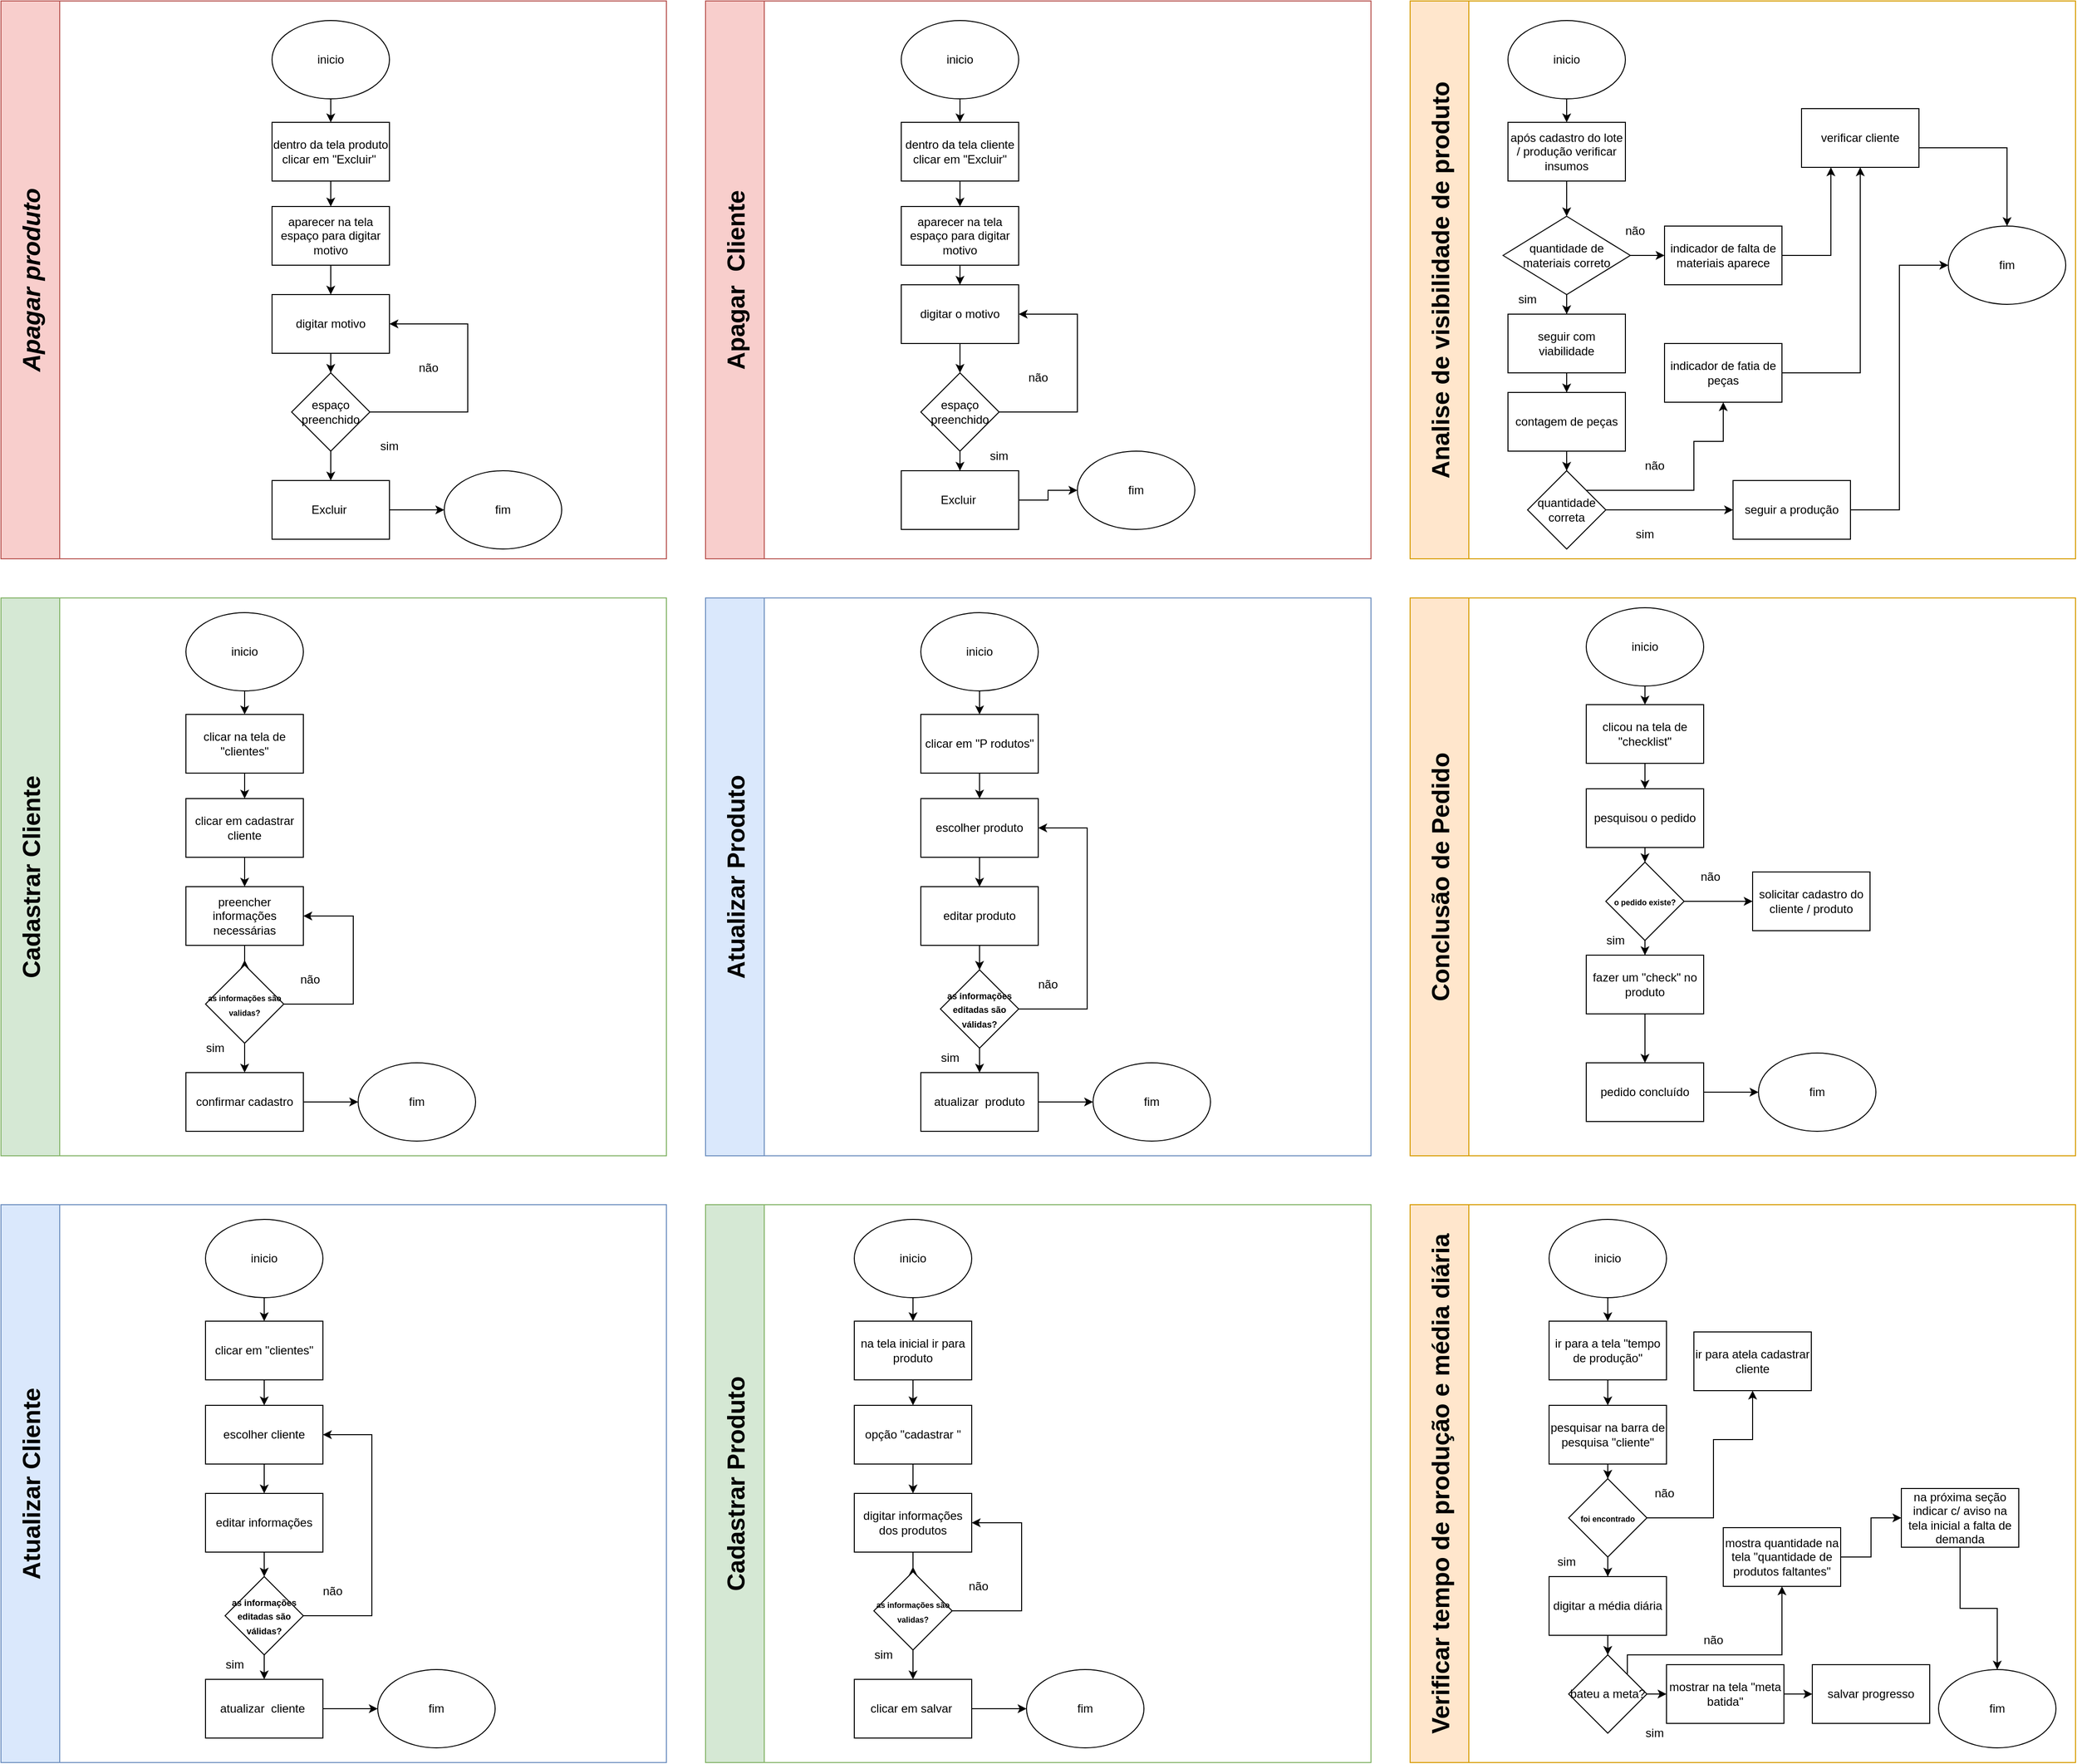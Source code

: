 <mxfile version="24.4.9" type="device">
  <diagram name="Página-1" id="AKXChQljFlu2qR3KcP9l">
    <mxGraphModel dx="1889" dy="579" grid="1" gridSize="10" guides="1" tooltips="1" connect="1" arrows="1" fold="1" page="1" pageScale="1" pageWidth="827" pageHeight="1169" math="0" shadow="0">
      <root>
        <mxCell id="0" />
        <mxCell id="1" parent="0" />
        <mxCell id="d4iBQFHmA6hFhwpncuJ7-1" value="&lt;font style=&quot;font-size: 25px;&quot;&gt;Apagar&amp;nbsp; Cliente&lt;/font&gt;" style="swimlane;horizontal=0;whiteSpace=wrap;html=1;startSize=60;fillColor=#f8cecc;strokeColor=#b85450;" parent="1" vertex="1">
          <mxGeometry x="-10" y="430" width="680" height="570" as="geometry" />
        </mxCell>
        <mxCell id="d4iBQFHmA6hFhwpncuJ7-34" value="" style="edgeStyle=orthogonalEdgeStyle;rounded=0;orthogonalLoop=1;jettySize=auto;html=1;" parent="d4iBQFHmA6hFhwpncuJ7-1" source="d4iBQFHmA6hFhwpncuJ7-32" target="d4iBQFHmA6hFhwpncuJ7-33" edge="1">
          <mxGeometry relative="1" as="geometry" />
        </mxCell>
        <mxCell id="d4iBQFHmA6hFhwpncuJ7-32" value="inicio" style="ellipse;whiteSpace=wrap;html=1;" parent="d4iBQFHmA6hFhwpncuJ7-1" vertex="1">
          <mxGeometry x="200" y="20" width="120" height="80" as="geometry" />
        </mxCell>
        <mxCell id="d4iBQFHmA6hFhwpncuJ7-36" value="" style="edgeStyle=orthogonalEdgeStyle;rounded=0;orthogonalLoop=1;jettySize=auto;html=1;" parent="d4iBQFHmA6hFhwpncuJ7-1" source="d4iBQFHmA6hFhwpncuJ7-33" target="d4iBQFHmA6hFhwpncuJ7-35" edge="1">
          <mxGeometry relative="1" as="geometry" />
        </mxCell>
        <mxCell id="d4iBQFHmA6hFhwpncuJ7-33" value="dentro da tela cliente clicar em &quot;Excluir&quot;" style="whiteSpace=wrap;html=1;" parent="d4iBQFHmA6hFhwpncuJ7-1" vertex="1">
          <mxGeometry x="200" y="124" width="120" height="60" as="geometry" />
        </mxCell>
        <mxCell id="d4iBQFHmA6hFhwpncuJ7-38" value="" style="edgeStyle=orthogonalEdgeStyle;rounded=0;orthogonalLoop=1;jettySize=auto;html=1;" parent="d4iBQFHmA6hFhwpncuJ7-1" source="d4iBQFHmA6hFhwpncuJ7-35" target="d4iBQFHmA6hFhwpncuJ7-37" edge="1">
          <mxGeometry relative="1" as="geometry" />
        </mxCell>
        <mxCell id="d4iBQFHmA6hFhwpncuJ7-35" value="aparecer na tela espaço para digitar motivo" style="whiteSpace=wrap;html=1;" parent="d4iBQFHmA6hFhwpncuJ7-1" vertex="1">
          <mxGeometry x="200" y="210" width="120" height="60" as="geometry" />
        </mxCell>
        <mxCell id="d4iBQFHmA6hFhwpncuJ7-40" value="" style="edgeStyle=orthogonalEdgeStyle;rounded=0;orthogonalLoop=1;jettySize=auto;html=1;" parent="d4iBQFHmA6hFhwpncuJ7-1" source="d4iBQFHmA6hFhwpncuJ7-37" target="d4iBQFHmA6hFhwpncuJ7-39" edge="1">
          <mxGeometry relative="1" as="geometry" />
        </mxCell>
        <mxCell id="d4iBQFHmA6hFhwpncuJ7-37" value="digitar o motivo" style="whiteSpace=wrap;html=1;" parent="d4iBQFHmA6hFhwpncuJ7-1" vertex="1">
          <mxGeometry x="200" y="290" width="120" height="60" as="geometry" />
        </mxCell>
        <mxCell id="d4iBQFHmA6hFhwpncuJ7-41" style="edgeStyle=orthogonalEdgeStyle;rounded=0;orthogonalLoop=1;jettySize=auto;html=1;entryX=1;entryY=0.5;entryDx=0;entryDy=0;exitX=1;exitY=0.5;exitDx=0;exitDy=0;" parent="d4iBQFHmA6hFhwpncuJ7-1" source="d4iBQFHmA6hFhwpncuJ7-39" target="d4iBQFHmA6hFhwpncuJ7-37" edge="1">
          <mxGeometry relative="1" as="geometry">
            <mxPoint x="310" y="410" as="sourcePoint" />
            <Array as="points">
              <mxPoint x="380" y="420" />
              <mxPoint x="380" y="320" />
            </Array>
          </mxGeometry>
        </mxCell>
        <mxCell id="d4iBQFHmA6hFhwpncuJ7-45" value="" style="edgeStyle=orthogonalEdgeStyle;rounded=0;orthogonalLoop=1;jettySize=auto;html=1;" parent="d4iBQFHmA6hFhwpncuJ7-1" source="d4iBQFHmA6hFhwpncuJ7-39" target="d4iBQFHmA6hFhwpncuJ7-44" edge="1">
          <mxGeometry relative="1" as="geometry" />
        </mxCell>
        <mxCell id="d4iBQFHmA6hFhwpncuJ7-39" value="espaço preenchido" style="rhombus;whiteSpace=wrap;html=1;" parent="d4iBQFHmA6hFhwpncuJ7-1" vertex="1">
          <mxGeometry x="220" y="380" width="80" height="80" as="geometry" />
        </mxCell>
        <mxCell id="d4iBQFHmA6hFhwpncuJ7-42" value="não" style="text;html=1;align=center;verticalAlign=middle;whiteSpace=wrap;rounded=0;" parent="d4iBQFHmA6hFhwpncuJ7-1" vertex="1">
          <mxGeometry x="310" y="370" width="60" height="30" as="geometry" />
        </mxCell>
        <mxCell id="d4iBQFHmA6hFhwpncuJ7-43" value="sim" style="text;html=1;align=center;verticalAlign=middle;whiteSpace=wrap;rounded=0;" parent="d4iBQFHmA6hFhwpncuJ7-1" vertex="1">
          <mxGeometry x="270" y="450" width="60" height="30" as="geometry" />
        </mxCell>
        <mxCell id="d4iBQFHmA6hFhwpncuJ7-47" style="edgeStyle=orthogonalEdgeStyle;rounded=0;orthogonalLoop=1;jettySize=auto;html=1;entryX=0;entryY=0.5;entryDx=0;entryDy=0;" parent="d4iBQFHmA6hFhwpncuJ7-1" source="d4iBQFHmA6hFhwpncuJ7-44" target="d4iBQFHmA6hFhwpncuJ7-46" edge="1">
          <mxGeometry relative="1" as="geometry" />
        </mxCell>
        <mxCell id="d4iBQFHmA6hFhwpncuJ7-44" value="Excluir&amp;nbsp;" style="whiteSpace=wrap;html=1;" parent="d4iBQFHmA6hFhwpncuJ7-1" vertex="1">
          <mxGeometry x="200" y="480" width="120" height="60" as="geometry" />
        </mxCell>
        <mxCell id="d4iBQFHmA6hFhwpncuJ7-46" value="fim" style="ellipse;whiteSpace=wrap;html=1;" parent="d4iBQFHmA6hFhwpncuJ7-1" vertex="1">
          <mxGeometry x="380" y="460" width="120" height="80" as="geometry" />
        </mxCell>
        <mxCell id="d4iBQFHmA6hFhwpncuJ7-2" value="&lt;font style=&quot;font-size: 25px;&quot;&gt;Atualizar Produto&lt;/font&gt;" style="swimlane;horizontal=0;whiteSpace=wrap;html=1;startSize=60;fillColor=#dae8fc;strokeColor=#6c8ebf;" parent="1" vertex="1">
          <mxGeometry x="-10" y="1040" width="680" height="570" as="geometry" />
        </mxCell>
        <mxCell id="d4iBQFHmA6hFhwpncuJ7-97" style="edgeStyle=orthogonalEdgeStyle;rounded=0;orthogonalLoop=1;jettySize=auto;html=1;entryX=0.5;entryY=0;entryDx=0;entryDy=0;" parent="d4iBQFHmA6hFhwpncuJ7-2" source="d4iBQFHmA6hFhwpncuJ7-98" target="d4iBQFHmA6hFhwpncuJ7-100" edge="1">
          <mxGeometry relative="1" as="geometry" />
        </mxCell>
        <mxCell id="d4iBQFHmA6hFhwpncuJ7-98" value="inicio" style="ellipse;whiteSpace=wrap;html=1;" parent="d4iBQFHmA6hFhwpncuJ7-2" vertex="1">
          <mxGeometry x="220" y="15" width="120" height="80" as="geometry" />
        </mxCell>
        <mxCell id="d4iBQFHmA6hFhwpncuJ7-99" style="edgeStyle=orthogonalEdgeStyle;rounded=0;orthogonalLoop=1;jettySize=auto;html=1;entryX=0.5;entryY=0;entryDx=0;entryDy=0;" parent="d4iBQFHmA6hFhwpncuJ7-2" source="d4iBQFHmA6hFhwpncuJ7-100" target="d4iBQFHmA6hFhwpncuJ7-102" edge="1">
          <mxGeometry relative="1" as="geometry" />
        </mxCell>
        <mxCell id="d4iBQFHmA6hFhwpncuJ7-100" value="clicar em &quot;P rodutos&quot;" style="whiteSpace=wrap;html=1;" parent="d4iBQFHmA6hFhwpncuJ7-2" vertex="1">
          <mxGeometry x="220" y="119" width="120" height="60" as="geometry" />
        </mxCell>
        <mxCell id="d4iBQFHmA6hFhwpncuJ7-101" style="edgeStyle=orthogonalEdgeStyle;rounded=0;orthogonalLoop=1;jettySize=auto;html=1;entryX=0.5;entryY=0;entryDx=0;entryDy=0;" parent="d4iBQFHmA6hFhwpncuJ7-2" source="d4iBQFHmA6hFhwpncuJ7-102" target="d4iBQFHmA6hFhwpncuJ7-104" edge="1">
          <mxGeometry relative="1" as="geometry" />
        </mxCell>
        <mxCell id="d4iBQFHmA6hFhwpncuJ7-102" value="escolher produto" style="whiteSpace=wrap;html=1;" parent="d4iBQFHmA6hFhwpncuJ7-2" vertex="1">
          <mxGeometry x="220" y="205" width="120" height="60" as="geometry" />
        </mxCell>
        <mxCell id="d4iBQFHmA6hFhwpncuJ7-117" value="" style="edgeStyle=orthogonalEdgeStyle;rounded=0;orthogonalLoop=1;jettySize=auto;html=1;" parent="d4iBQFHmA6hFhwpncuJ7-2" source="d4iBQFHmA6hFhwpncuJ7-104" target="d4iBQFHmA6hFhwpncuJ7-116" edge="1">
          <mxGeometry relative="1" as="geometry" />
        </mxCell>
        <mxCell id="d4iBQFHmA6hFhwpncuJ7-104" value="editar produto" style="whiteSpace=wrap;html=1;" parent="d4iBQFHmA6hFhwpncuJ7-2" vertex="1">
          <mxGeometry x="220" y="295" width="120" height="60" as="geometry" />
        </mxCell>
        <mxCell id="d4iBQFHmA6hFhwpncuJ7-108" value="sim" style="text;html=1;align=center;verticalAlign=middle;whiteSpace=wrap;rounded=0;" parent="d4iBQFHmA6hFhwpncuJ7-2" vertex="1">
          <mxGeometry x="220" y="455" width="60" height="30" as="geometry" />
        </mxCell>
        <mxCell id="d4iBQFHmA6hFhwpncuJ7-109" style="edgeStyle=orthogonalEdgeStyle;rounded=0;orthogonalLoop=1;jettySize=auto;html=1;entryX=0;entryY=0.5;entryDx=0;entryDy=0;" parent="d4iBQFHmA6hFhwpncuJ7-2" source="d4iBQFHmA6hFhwpncuJ7-110" target="d4iBQFHmA6hFhwpncuJ7-111" edge="1">
          <mxGeometry relative="1" as="geometry" />
        </mxCell>
        <mxCell id="d4iBQFHmA6hFhwpncuJ7-110" value="atualizar&amp;nbsp; produto" style="whiteSpace=wrap;html=1;" parent="d4iBQFHmA6hFhwpncuJ7-2" vertex="1">
          <mxGeometry x="220" y="485" width="120" height="60" as="geometry" />
        </mxCell>
        <mxCell id="d4iBQFHmA6hFhwpncuJ7-111" value="fim" style="ellipse;whiteSpace=wrap;html=1;" parent="d4iBQFHmA6hFhwpncuJ7-2" vertex="1">
          <mxGeometry x="396" y="475" width="120" height="80" as="geometry" />
        </mxCell>
        <mxCell id="d4iBQFHmA6hFhwpncuJ7-112" value="não" style="text;html=1;align=center;verticalAlign=middle;whiteSpace=wrap;rounded=0;" parent="d4iBQFHmA6hFhwpncuJ7-2" vertex="1">
          <mxGeometry x="320" y="380" width="60" height="30" as="geometry" />
        </mxCell>
        <mxCell id="d4iBQFHmA6hFhwpncuJ7-119" style="edgeStyle=orthogonalEdgeStyle;rounded=0;orthogonalLoop=1;jettySize=auto;html=1;entryX=0.5;entryY=0;entryDx=0;entryDy=0;" parent="d4iBQFHmA6hFhwpncuJ7-2" source="d4iBQFHmA6hFhwpncuJ7-116" target="d4iBQFHmA6hFhwpncuJ7-110" edge="1">
          <mxGeometry relative="1" as="geometry" />
        </mxCell>
        <mxCell id="d4iBQFHmA6hFhwpncuJ7-120" style="edgeStyle=orthogonalEdgeStyle;rounded=0;orthogonalLoop=1;jettySize=auto;html=1;entryX=1;entryY=0.5;entryDx=0;entryDy=0;exitX=1;exitY=0.5;exitDx=0;exitDy=0;" parent="d4iBQFHmA6hFhwpncuJ7-2" source="d4iBQFHmA6hFhwpncuJ7-116" target="d4iBQFHmA6hFhwpncuJ7-102" edge="1">
          <mxGeometry relative="1" as="geometry">
            <mxPoint x="370" y="414.95" as="sourcePoint" />
            <mxPoint x="390" y="229.95" as="targetPoint" />
            <Array as="points">
              <mxPoint x="390" y="420" />
              <mxPoint x="390" y="235" />
            </Array>
          </mxGeometry>
        </mxCell>
        <mxCell id="d4iBQFHmA6hFhwpncuJ7-116" value="&lt;font style=&quot;font-size: 9px;&quot;&gt;&lt;b&gt;as informações editadas são válidas?&lt;/b&gt;&lt;/font&gt;" style="rhombus;whiteSpace=wrap;html=1;" parent="d4iBQFHmA6hFhwpncuJ7-2" vertex="1">
          <mxGeometry x="240" y="380" width="80" height="80" as="geometry" />
        </mxCell>
        <mxCell id="d4iBQFHmA6hFhwpncuJ7-3" value="&lt;font style=&quot;font-size: 25px;&quot;&gt;Conclusão de Pedido&lt;/font&gt;" style="swimlane;horizontal=0;whiteSpace=wrap;html=1;startSize=60;fillColor=#ffe6cc;strokeColor=#d79b00;" parent="1" vertex="1">
          <mxGeometry x="710" y="1040" width="680" height="570" as="geometry" />
        </mxCell>
        <mxCell id="d4iBQFHmA6hFhwpncuJ7-175" style="edgeStyle=orthogonalEdgeStyle;rounded=0;orthogonalLoop=1;jettySize=auto;html=1;entryX=0.5;entryY=0;entryDx=0;entryDy=0;" parent="d4iBQFHmA6hFhwpncuJ7-3" target="d4iBQFHmA6hFhwpncuJ7-177" edge="1">
          <mxGeometry relative="1" as="geometry">
            <mxPoint x="240" y="85" as="sourcePoint" />
          </mxGeometry>
        </mxCell>
        <mxCell id="d4iBQFHmA6hFhwpncuJ7-176" style="edgeStyle=orthogonalEdgeStyle;rounded=0;orthogonalLoop=1;jettySize=auto;html=1;entryX=0.5;entryY=0;entryDx=0;entryDy=0;" parent="d4iBQFHmA6hFhwpncuJ7-3" source="d4iBQFHmA6hFhwpncuJ7-177" target="d4iBQFHmA6hFhwpncuJ7-179" edge="1">
          <mxGeometry relative="1" as="geometry" />
        </mxCell>
        <mxCell id="d4iBQFHmA6hFhwpncuJ7-177" value="clicou na tela de &quot;checklist&quot;" style="whiteSpace=wrap;html=1;" parent="d4iBQFHmA6hFhwpncuJ7-3" vertex="1">
          <mxGeometry x="180" y="109" width="120" height="60" as="geometry" />
        </mxCell>
        <mxCell id="d4iBQFHmA6hFhwpncuJ7-194" style="edgeStyle=orthogonalEdgeStyle;rounded=0;orthogonalLoop=1;jettySize=auto;html=1;entryX=0.5;entryY=0;entryDx=0;entryDy=0;" parent="d4iBQFHmA6hFhwpncuJ7-3" source="d4iBQFHmA6hFhwpncuJ7-179" target="d4iBQFHmA6hFhwpncuJ7-184" edge="1">
          <mxGeometry relative="1" as="geometry" />
        </mxCell>
        <mxCell id="d4iBQFHmA6hFhwpncuJ7-179" value="pesquisou o pedido" style="whiteSpace=wrap;html=1;" parent="d4iBQFHmA6hFhwpncuJ7-3" vertex="1">
          <mxGeometry x="180" y="195" width="120" height="60" as="geometry" />
        </mxCell>
        <mxCell id="d4iBQFHmA6hFhwpncuJ7-182" style="edgeStyle=orthogonalEdgeStyle;rounded=0;orthogonalLoop=1;jettySize=auto;html=1;entryX=0.5;entryY=0;entryDx=0;entryDy=0;" parent="d4iBQFHmA6hFhwpncuJ7-3" source="d4iBQFHmA6hFhwpncuJ7-184" target="d4iBQFHmA6hFhwpncuJ7-187" edge="1">
          <mxGeometry relative="1" as="geometry" />
        </mxCell>
        <mxCell id="d4iBQFHmA6hFhwpncuJ7-192" style="edgeStyle=orthogonalEdgeStyle;rounded=0;orthogonalLoop=1;jettySize=auto;html=1;entryX=0;entryY=0.5;entryDx=0;entryDy=0;" parent="d4iBQFHmA6hFhwpncuJ7-3" source="d4iBQFHmA6hFhwpncuJ7-184" target="d4iBQFHmA6hFhwpncuJ7-191" edge="1">
          <mxGeometry relative="1" as="geometry" />
        </mxCell>
        <mxCell id="d4iBQFHmA6hFhwpncuJ7-184" value="&lt;span style=&quot;font-size: 8px;&quot;&gt;&lt;b&gt;o pedido existe?&lt;/b&gt;&lt;/span&gt;" style="rhombus;whiteSpace=wrap;html=1;" parent="d4iBQFHmA6hFhwpncuJ7-3" vertex="1">
          <mxGeometry x="200" y="270" width="80" height="80" as="geometry" />
        </mxCell>
        <mxCell id="d4iBQFHmA6hFhwpncuJ7-185" value="sim" style="text;html=1;align=center;verticalAlign=middle;whiteSpace=wrap;rounded=0;" parent="d4iBQFHmA6hFhwpncuJ7-3" vertex="1">
          <mxGeometry x="180" y="335" width="60" height="30" as="geometry" />
        </mxCell>
        <mxCell id="d4iBQFHmA6hFhwpncuJ7-196" style="edgeStyle=orthogonalEdgeStyle;rounded=0;orthogonalLoop=1;jettySize=auto;html=1;entryX=0.5;entryY=0;entryDx=0;entryDy=0;" parent="d4iBQFHmA6hFhwpncuJ7-3" source="d4iBQFHmA6hFhwpncuJ7-187" target="d4iBQFHmA6hFhwpncuJ7-195" edge="1">
          <mxGeometry relative="1" as="geometry" />
        </mxCell>
        <mxCell id="d4iBQFHmA6hFhwpncuJ7-187" value="fazer um &quot;check&quot; no produto" style="whiteSpace=wrap;html=1;" parent="d4iBQFHmA6hFhwpncuJ7-3" vertex="1">
          <mxGeometry x="180" y="365" width="120" height="60" as="geometry" />
        </mxCell>
        <mxCell id="d4iBQFHmA6hFhwpncuJ7-188" value="fim" style="ellipse;whiteSpace=wrap;html=1;" parent="d4iBQFHmA6hFhwpncuJ7-3" vertex="1">
          <mxGeometry x="356" y="465" width="120" height="80" as="geometry" />
        </mxCell>
        <mxCell id="d4iBQFHmA6hFhwpncuJ7-189" value="não" style="text;html=1;align=center;verticalAlign=middle;whiteSpace=wrap;rounded=0;" parent="d4iBQFHmA6hFhwpncuJ7-3" vertex="1">
          <mxGeometry x="277" y="270" width="60" height="30" as="geometry" />
        </mxCell>
        <mxCell id="d4iBQFHmA6hFhwpncuJ7-190" value="inicio" style="ellipse;whiteSpace=wrap;html=1;" parent="d4iBQFHmA6hFhwpncuJ7-3" vertex="1">
          <mxGeometry x="180" y="10" width="120" height="80" as="geometry" />
        </mxCell>
        <mxCell id="d4iBQFHmA6hFhwpncuJ7-191" value="solicitar cadastro do cliente / produto" style="rounded=0;whiteSpace=wrap;html=1;" parent="d4iBQFHmA6hFhwpncuJ7-3" vertex="1">
          <mxGeometry x="350" y="280" width="120" height="60" as="geometry" />
        </mxCell>
        <mxCell id="d4iBQFHmA6hFhwpncuJ7-197" style="edgeStyle=orthogonalEdgeStyle;rounded=0;orthogonalLoop=1;jettySize=auto;html=1;entryX=0;entryY=0.5;entryDx=0;entryDy=0;" parent="d4iBQFHmA6hFhwpncuJ7-3" source="d4iBQFHmA6hFhwpncuJ7-195" target="d4iBQFHmA6hFhwpncuJ7-188" edge="1">
          <mxGeometry relative="1" as="geometry" />
        </mxCell>
        <mxCell id="d4iBQFHmA6hFhwpncuJ7-195" value="pedido concluído" style="whiteSpace=wrap;html=1;" parent="d4iBQFHmA6hFhwpncuJ7-3" vertex="1">
          <mxGeometry x="180" y="475" width="120" height="60" as="geometry" />
        </mxCell>
        <mxCell id="d4iBQFHmA6hFhwpncuJ7-4" value="&lt;font style=&quot;font-size: 25px;&quot;&gt;Analise de visibilidade de produto&lt;/font&gt;" style="swimlane;horizontal=0;whiteSpace=wrap;html=1;startSize=60;fillColor=#ffe6cc;strokeColor=#d79b00;" parent="1" vertex="1">
          <mxGeometry x="710" y="430" width="680" height="570" as="geometry" />
        </mxCell>
        <mxCell id="d4iBQFHmA6hFhwpncuJ7-50" value="" style="edgeStyle=orthogonalEdgeStyle;rounded=0;orthogonalLoop=1;jettySize=auto;html=1;" parent="d4iBQFHmA6hFhwpncuJ7-4" source="d4iBQFHmA6hFhwpncuJ7-48" target="d4iBQFHmA6hFhwpncuJ7-49" edge="1">
          <mxGeometry relative="1" as="geometry" />
        </mxCell>
        <mxCell id="d4iBQFHmA6hFhwpncuJ7-48" value="inicio" style="ellipse;whiteSpace=wrap;html=1;" parent="d4iBQFHmA6hFhwpncuJ7-4" vertex="1">
          <mxGeometry x="100" y="20" width="120" height="80" as="geometry" />
        </mxCell>
        <mxCell id="d4iBQFHmA6hFhwpncuJ7-54" value="" style="edgeStyle=orthogonalEdgeStyle;rounded=0;orthogonalLoop=1;jettySize=auto;html=1;" parent="d4iBQFHmA6hFhwpncuJ7-4" source="d4iBQFHmA6hFhwpncuJ7-49" target="d4iBQFHmA6hFhwpncuJ7-53" edge="1">
          <mxGeometry relative="1" as="geometry" />
        </mxCell>
        <mxCell id="d4iBQFHmA6hFhwpncuJ7-49" value="após cadastro do lote / produção verificar insumos" style="whiteSpace=wrap;html=1;" parent="d4iBQFHmA6hFhwpncuJ7-4" vertex="1">
          <mxGeometry x="100" y="124" width="120" height="60" as="geometry" />
        </mxCell>
        <mxCell id="d4iBQFHmA6hFhwpncuJ7-68" value="" style="edgeStyle=orthogonalEdgeStyle;rounded=0;orthogonalLoop=1;jettySize=auto;html=1;" parent="d4iBQFHmA6hFhwpncuJ7-4" source="d4iBQFHmA6hFhwpncuJ7-53" target="d4iBQFHmA6hFhwpncuJ7-67" edge="1">
          <mxGeometry relative="1" as="geometry" />
        </mxCell>
        <mxCell id="d4iBQFHmA6hFhwpncuJ7-53" value="quantidade de materiais correto" style="rhombus;whiteSpace=wrap;html=1;" parent="d4iBQFHmA6hFhwpncuJ7-4" vertex="1">
          <mxGeometry x="95" y="220" width="130" height="80" as="geometry" />
        </mxCell>
        <mxCell id="d4iBQFHmA6hFhwpncuJ7-55" value="não" style="text;html=1;align=center;verticalAlign=middle;whiteSpace=wrap;rounded=0;" parent="d4iBQFHmA6hFhwpncuJ7-4" vertex="1">
          <mxGeometry x="200" y="220" width="60" height="30" as="geometry" />
        </mxCell>
        <mxCell id="d4iBQFHmA6hFhwpncuJ7-56" value="sim" style="text;html=1;align=center;verticalAlign=middle;whiteSpace=wrap;rounded=0;" parent="d4iBQFHmA6hFhwpncuJ7-4" vertex="1">
          <mxGeometry x="90" y="290" width="60" height="30" as="geometry" />
        </mxCell>
        <mxCell id="d4iBQFHmA6hFhwpncuJ7-57" value="fim" style="ellipse;whiteSpace=wrap;html=1;" parent="d4iBQFHmA6hFhwpncuJ7-4" vertex="1">
          <mxGeometry x="550" y="230" width="120" height="80" as="geometry" />
        </mxCell>
        <mxCell id="d4iBQFHmA6hFhwpncuJ7-65" value="" style="edgeStyle=orthogonalEdgeStyle;rounded=0;orthogonalLoop=1;jettySize=auto;html=1;" parent="d4iBQFHmA6hFhwpncuJ7-4" source="d4iBQFHmA6hFhwpncuJ7-63" target="d4iBQFHmA6hFhwpncuJ7-64" edge="1">
          <mxGeometry relative="1" as="geometry">
            <Array as="points">
              <mxPoint x="430" y="260" />
            </Array>
          </mxGeometry>
        </mxCell>
        <mxCell id="d4iBQFHmA6hFhwpncuJ7-63" value="indicador de falta de materiais aparece" style="rounded=0;whiteSpace=wrap;html=1;" parent="d4iBQFHmA6hFhwpncuJ7-4" vertex="1">
          <mxGeometry x="260" y="230" width="120" height="60" as="geometry" />
        </mxCell>
        <mxCell id="d4iBQFHmA6hFhwpncuJ7-62" style="edgeStyle=orthogonalEdgeStyle;rounded=0;orthogonalLoop=1;jettySize=auto;html=1;" parent="d4iBQFHmA6hFhwpncuJ7-4" source="d4iBQFHmA6hFhwpncuJ7-53" target="d4iBQFHmA6hFhwpncuJ7-63" edge="1">
          <mxGeometry relative="1" as="geometry">
            <mxPoint x="290" y="260" as="targetPoint" />
          </mxGeometry>
        </mxCell>
        <mxCell id="d4iBQFHmA6hFhwpncuJ7-66" style="edgeStyle=orthogonalEdgeStyle;rounded=0;orthogonalLoop=1;jettySize=auto;html=1;entryX=0.5;entryY=0;entryDx=0;entryDy=0;" parent="d4iBQFHmA6hFhwpncuJ7-4" source="d4iBQFHmA6hFhwpncuJ7-64" target="d4iBQFHmA6hFhwpncuJ7-57" edge="1">
          <mxGeometry relative="1" as="geometry">
            <Array as="points">
              <mxPoint x="610" y="150" />
            </Array>
          </mxGeometry>
        </mxCell>
        <mxCell id="d4iBQFHmA6hFhwpncuJ7-64" value="verificar cliente" style="whiteSpace=wrap;html=1;rounded=0;" parent="d4iBQFHmA6hFhwpncuJ7-4" vertex="1">
          <mxGeometry x="400" y="110" width="120" height="60" as="geometry" />
        </mxCell>
        <mxCell id="d4iBQFHmA6hFhwpncuJ7-70" value="" style="edgeStyle=orthogonalEdgeStyle;rounded=0;orthogonalLoop=1;jettySize=auto;html=1;" parent="d4iBQFHmA6hFhwpncuJ7-4" source="d4iBQFHmA6hFhwpncuJ7-67" target="d4iBQFHmA6hFhwpncuJ7-69" edge="1">
          <mxGeometry relative="1" as="geometry" />
        </mxCell>
        <mxCell id="d4iBQFHmA6hFhwpncuJ7-67" value="seguir com viabilidade" style="whiteSpace=wrap;html=1;" parent="d4iBQFHmA6hFhwpncuJ7-4" vertex="1">
          <mxGeometry x="100" y="320" width="120" height="60" as="geometry" />
        </mxCell>
        <mxCell id="d4iBQFHmA6hFhwpncuJ7-72" value="" style="edgeStyle=orthogonalEdgeStyle;rounded=0;orthogonalLoop=1;jettySize=auto;html=1;" parent="d4iBQFHmA6hFhwpncuJ7-4" source="d4iBQFHmA6hFhwpncuJ7-69" target="d4iBQFHmA6hFhwpncuJ7-71" edge="1">
          <mxGeometry relative="1" as="geometry" />
        </mxCell>
        <mxCell id="d4iBQFHmA6hFhwpncuJ7-69" value="contagem de peças" style="whiteSpace=wrap;html=1;" parent="d4iBQFHmA6hFhwpncuJ7-4" vertex="1">
          <mxGeometry x="100" y="400" width="120" height="60" as="geometry" />
        </mxCell>
        <mxCell id="d4iBQFHmA6hFhwpncuJ7-74" value="" style="edgeStyle=orthogonalEdgeStyle;rounded=0;orthogonalLoop=1;jettySize=auto;html=1;" parent="d4iBQFHmA6hFhwpncuJ7-4" source="d4iBQFHmA6hFhwpncuJ7-71" target="d4iBQFHmA6hFhwpncuJ7-73" edge="1">
          <mxGeometry relative="1" as="geometry" />
        </mxCell>
        <mxCell id="d4iBQFHmA6hFhwpncuJ7-76" style="edgeStyle=orthogonalEdgeStyle;rounded=0;orthogonalLoop=1;jettySize=auto;html=1;exitX=1;exitY=0;exitDx=0;exitDy=0;entryX=0.5;entryY=1;entryDx=0;entryDy=0;" parent="d4iBQFHmA6hFhwpncuJ7-4" source="d4iBQFHmA6hFhwpncuJ7-71" target="d4iBQFHmA6hFhwpncuJ7-79" edge="1">
          <mxGeometry relative="1" as="geometry">
            <mxPoint x="280" y="420" as="targetPoint" />
            <Array as="points">
              <mxPoint x="290" y="500" />
              <mxPoint x="290" y="450" />
              <mxPoint x="320" y="450" />
            </Array>
          </mxGeometry>
        </mxCell>
        <mxCell id="d4iBQFHmA6hFhwpncuJ7-71" value="quantidade correta" style="rhombus;whiteSpace=wrap;html=1;" parent="d4iBQFHmA6hFhwpncuJ7-4" vertex="1">
          <mxGeometry x="120" y="480" width="80" height="80" as="geometry" />
        </mxCell>
        <mxCell id="d4iBQFHmA6hFhwpncuJ7-75" style="edgeStyle=orthogonalEdgeStyle;rounded=0;orthogonalLoop=1;jettySize=auto;html=1;entryX=0;entryY=0.5;entryDx=0;entryDy=0;" parent="d4iBQFHmA6hFhwpncuJ7-4" source="d4iBQFHmA6hFhwpncuJ7-73" target="d4iBQFHmA6hFhwpncuJ7-57" edge="1">
          <mxGeometry relative="1" as="geometry" />
        </mxCell>
        <mxCell id="d4iBQFHmA6hFhwpncuJ7-73" value="seguir a produção" style="whiteSpace=wrap;html=1;" parent="d4iBQFHmA6hFhwpncuJ7-4" vertex="1">
          <mxGeometry x="330" y="490" width="120" height="60" as="geometry" />
        </mxCell>
        <mxCell id="d4iBQFHmA6hFhwpncuJ7-77" value="não" style="text;html=1;align=center;verticalAlign=middle;whiteSpace=wrap;rounded=0;" parent="d4iBQFHmA6hFhwpncuJ7-4" vertex="1">
          <mxGeometry x="220" y="460" width="60" height="30" as="geometry" />
        </mxCell>
        <mxCell id="d4iBQFHmA6hFhwpncuJ7-78" value="sim" style="text;html=1;align=center;verticalAlign=middle;whiteSpace=wrap;rounded=0;" parent="d4iBQFHmA6hFhwpncuJ7-4" vertex="1">
          <mxGeometry x="210" y="530" width="60" height="30" as="geometry" />
        </mxCell>
        <mxCell id="d4iBQFHmA6hFhwpncuJ7-80" style="edgeStyle=orthogonalEdgeStyle;rounded=0;orthogonalLoop=1;jettySize=auto;html=1;entryX=0.5;entryY=1;entryDx=0;entryDy=0;" parent="d4iBQFHmA6hFhwpncuJ7-4" source="d4iBQFHmA6hFhwpncuJ7-79" target="d4iBQFHmA6hFhwpncuJ7-64" edge="1">
          <mxGeometry relative="1" as="geometry" />
        </mxCell>
        <mxCell id="d4iBQFHmA6hFhwpncuJ7-79" value="indicador de fatia de peças" style="rounded=0;whiteSpace=wrap;html=1;" parent="d4iBQFHmA6hFhwpncuJ7-4" vertex="1">
          <mxGeometry x="260" y="350" width="120" height="60" as="geometry" />
        </mxCell>
        <mxCell id="d4iBQFHmA6hFhwpncuJ7-5" value="&lt;font style=&quot;font-size: 25px;&quot;&gt;Cadastrar Produto&lt;/font&gt;" style="swimlane;horizontal=0;whiteSpace=wrap;html=1;startSize=60;fillColor=#d5e8d4;strokeColor=#82b366;" parent="1" vertex="1">
          <mxGeometry x="-10" y="1660" width="680" height="570" as="geometry" />
        </mxCell>
        <mxCell id="d4iBQFHmA6hFhwpncuJ7-142" style="edgeStyle=orthogonalEdgeStyle;rounded=0;orthogonalLoop=1;jettySize=auto;html=1;entryX=0.5;entryY=0;entryDx=0;entryDy=0;" parent="d4iBQFHmA6hFhwpncuJ7-5" source="d4iBQFHmA6hFhwpncuJ7-143" target="d4iBQFHmA6hFhwpncuJ7-145" edge="1">
          <mxGeometry relative="1" as="geometry" />
        </mxCell>
        <mxCell id="d4iBQFHmA6hFhwpncuJ7-143" value="inicio" style="ellipse;whiteSpace=wrap;html=1;" parent="d4iBQFHmA6hFhwpncuJ7-5" vertex="1">
          <mxGeometry x="152" y="15" width="120" height="80" as="geometry" />
        </mxCell>
        <mxCell id="d4iBQFHmA6hFhwpncuJ7-144" style="edgeStyle=orthogonalEdgeStyle;rounded=0;orthogonalLoop=1;jettySize=auto;html=1;entryX=0.5;entryY=0;entryDx=0;entryDy=0;" parent="d4iBQFHmA6hFhwpncuJ7-5" source="d4iBQFHmA6hFhwpncuJ7-145" target="d4iBQFHmA6hFhwpncuJ7-147" edge="1">
          <mxGeometry relative="1" as="geometry" />
        </mxCell>
        <mxCell id="d4iBQFHmA6hFhwpncuJ7-145" value="na tela inicial ir para produto" style="whiteSpace=wrap;html=1;" parent="d4iBQFHmA6hFhwpncuJ7-5" vertex="1">
          <mxGeometry x="152" y="119" width="120" height="60" as="geometry" />
        </mxCell>
        <mxCell id="d4iBQFHmA6hFhwpncuJ7-146" style="edgeStyle=orthogonalEdgeStyle;rounded=0;orthogonalLoop=1;jettySize=auto;html=1;entryX=0.5;entryY=0;entryDx=0;entryDy=0;" parent="d4iBQFHmA6hFhwpncuJ7-5" source="d4iBQFHmA6hFhwpncuJ7-147" target="d4iBQFHmA6hFhwpncuJ7-149" edge="1">
          <mxGeometry relative="1" as="geometry" />
        </mxCell>
        <mxCell id="d4iBQFHmA6hFhwpncuJ7-147" value="opção &quot;cadastrar &quot;" style="whiteSpace=wrap;html=1;" parent="d4iBQFHmA6hFhwpncuJ7-5" vertex="1">
          <mxGeometry x="152" y="205" width="120" height="60" as="geometry" />
        </mxCell>
        <mxCell id="d4iBQFHmA6hFhwpncuJ7-148" style="edgeStyle=orthogonalEdgeStyle;rounded=0;orthogonalLoop=1;jettySize=auto;html=1;" parent="d4iBQFHmA6hFhwpncuJ7-5" source="d4iBQFHmA6hFhwpncuJ7-149" edge="1">
          <mxGeometry relative="1" as="geometry">
            <mxPoint x="212" y="370" as="targetPoint" />
          </mxGeometry>
        </mxCell>
        <mxCell id="d4iBQFHmA6hFhwpncuJ7-149" value="digitar informações dos produtos" style="whiteSpace=wrap;html=1;" parent="d4iBQFHmA6hFhwpncuJ7-5" vertex="1">
          <mxGeometry x="152" y="295" width="120" height="60" as="geometry" />
        </mxCell>
        <mxCell id="d4iBQFHmA6hFhwpncuJ7-150" style="edgeStyle=orthogonalEdgeStyle;rounded=0;orthogonalLoop=1;jettySize=auto;html=1;entryX=0.5;entryY=0;entryDx=0;entryDy=0;" parent="d4iBQFHmA6hFhwpncuJ7-5" source="d4iBQFHmA6hFhwpncuJ7-152" target="d4iBQFHmA6hFhwpncuJ7-155" edge="1">
          <mxGeometry relative="1" as="geometry" />
        </mxCell>
        <mxCell id="d4iBQFHmA6hFhwpncuJ7-151" style="edgeStyle=orthogonalEdgeStyle;rounded=0;orthogonalLoop=1;jettySize=auto;html=1;entryX=1;entryY=0.5;entryDx=0;entryDy=0;exitX=1;exitY=0.5;exitDx=0;exitDy=0;" parent="d4iBQFHmA6hFhwpncuJ7-5" source="d4iBQFHmA6hFhwpncuJ7-152" target="d4iBQFHmA6hFhwpncuJ7-149" edge="1">
          <mxGeometry relative="1" as="geometry">
            <Array as="points">
              <mxPoint x="323" y="415" />
              <mxPoint x="323" y="325" />
            </Array>
          </mxGeometry>
        </mxCell>
        <mxCell id="d4iBQFHmA6hFhwpncuJ7-152" value="&lt;font style=&quot;font-size: 8px;&quot;&gt;&lt;b&gt;as informações são validas?&lt;/b&gt;&lt;/font&gt;" style="rhombus;whiteSpace=wrap;html=1;" parent="d4iBQFHmA6hFhwpncuJ7-5" vertex="1">
          <mxGeometry x="172" y="375" width="80" height="80" as="geometry" />
        </mxCell>
        <mxCell id="d4iBQFHmA6hFhwpncuJ7-153" value="sim" style="text;html=1;align=center;verticalAlign=middle;whiteSpace=wrap;rounded=0;" parent="d4iBQFHmA6hFhwpncuJ7-5" vertex="1">
          <mxGeometry x="152" y="445" width="60" height="30" as="geometry" />
        </mxCell>
        <mxCell id="d4iBQFHmA6hFhwpncuJ7-154" style="edgeStyle=orthogonalEdgeStyle;rounded=0;orthogonalLoop=1;jettySize=auto;html=1;entryX=0;entryY=0.5;entryDx=0;entryDy=0;" parent="d4iBQFHmA6hFhwpncuJ7-5" source="d4iBQFHmA6hFhwpncuJ7-155" target="d4iBQFHmA6hFhwpncuJ7-156" edge="1">
          <mxGeometry relative="1" as="geometry" />
        </mxCell>
        <mxCell id="d4iBQFHmA6hFhwpncuJ7-155" value="clicar em salvar&amp;nbsp;" style="whiteSpace=wrap;html=1;" parent="d4iBQFHmA6hFhwpncuJ7-5" vertex="1">
          <mxGeometry x="152" y="485" width="120" height="60" as="geometry" />
        </mxCell>
        <mxCell id="d4iBQFHmA6hFhwpncuJ7-156" value="fim" style="ellipse;whiteSpace=wrap;html=1;" parent="d4iBQFHmA6hFhwpncuJ7-5" vertex="1">
          <mxGeometry x="328" y="475" width="120" height="80" as="geometry" />
        </mxCell>
        <mxCell id="d4iBQFHmA6hFhwpncuJ7-157" value="não" style="text;html=1;align=center;verticalAlign=middle;whiteSpace=wrap;rounded=0;" parent="d4iBQFHmA6hFhwpncuJ7-5" vertex="1">
          <mxGeometry x="249" y="375" width="60" height="30" as="geometry" />
        </mxCell>
        <mxCell id="d4iBQFHmA6hFhwpncuJ7-6" value="&lt;font style=&quot;font-size: 25px;&quot;&gt;Verificar tempo de produção e média diária&lt;/font&gt;" style="swimlane;horizontal=0;whiteSpace=wrap;html=1;startSize=60;fillColor=#ffe6cc;strokeColor=#d79b00;" parent="1" vertex="1">
          <mxGeometry x="710" y="1660" width="680" height="570" as="geometry" />
        </mxCell>
        <mxCell id="d4iBQFHmA6hFhwpncuJ7-158" style="edgeStyle=orthogonalEdgeStyle;rounded=0;orthogonalLoop=1;jettySize=auto;html=1;entryX=0.5;entryY=0;entryDx=0;entryDy=0;" parent="d4iBQFHmA6hFhwpncuJ7-6" source="d4iBQFHmA6hFhwpncuJ7-159" target="d4iBQFHmA6hFhwpncuJ7-161" edge="1">
          <mxGeometry relative="1" as="geometry" />
        </mxCell>
        <mxCell id="d4iBQFHmA6hFhwpncuJ7-159" value="inicio" style="ellipse;whiteSpace=wrap;html=1;" parent="d4iBQFHmA6hFhwpncuJ7-6" vertex="1">
          <mxGeometry x="142" y="15" width="120" height="80" as="geometry" />
        </mxCell>
        <mxCell id="d4iBQFHmA6hFhwpncuJ7-160" style="edgeStyle=orthogonalEdgeStyle;rounded=0;orthogonalLoop=1;jettySize=auto;html=1;entryX=0.5;entryY=0;entryDx=0;entryDy=0;" parent="d4iBQFHmA6hFhwpncuJ7-6" source="d4iBQFHmA6hFhwpncuJ7-161" target="d4iBQFHmA6hFhwpncuJ7-163" edge="1">
          <mxGeometry relative="1" as="geometry" />
        </mxCell>
        <mxCell id="d4iBQFHmA6hFhwpncuJ7-161" value="ir para a tela &quot;tempo de produção&quot;" style="whiteSpace=wrap;html=1;" parent="d4iBQFHmA6hFhwpncuJ7-6" vertex="1">
          <mxGeometry x="142" y="119" width="120" height="60" as="geometry" />
        </mxCell>
        <mxCell id="d4iBQFHmA6hFhwpncuJ7-236" style="edgeStyle=orthogonalEdgeStyle;rounded=0;orthogonalLoop=1;jettySize=auto;html=1;entryX=0.5;entryY=0;entryDx=0;entryDy=0;" parent="d4iBQFHmA6hFhwpncuJ7-6" source="d4iBQFHmA6hFhwpncuJ7-163" target="d4iBQFHmA6hFhwpncuJ7-168" edge="1">
          <mxGeometry relative="1" as="geometry" />
        </mxCell>
        <mxCell id="d4iBQFHmA6hFhwpncuJ7-163" value="pesquisar na barra de pesquisa &quot;cliente&quot;" style="whiteSpace=wrap;html=1;" parent="d4iBQFHmA6hFhwpncuJ7-6" vertex="1">
          <mxGeometry x="142" y="205" width="120" height="60" as="geometry" />
        </mxCell>
        <mxCell id="d4iBQFHmA6hFhwpncuJ7-235" style="edgeStyle=orthogonalEdgeStyle;rounded=0;orthogonalLoop=1;jettySize=auto;html=1;entryX=0.5;entryY=0;entryDx=0;entryDy=0;" parent="d4iBQFHmA6hFhwpncuJ7-6" source="d4iBQFHmA6hFhwpncuJ7-168" target="d4iBQFHmA6hFhwpncuJ7-231" edge="1">
          <mxGeometry relative="1" as="geometry" />
        </mxCell>
        <mxCell id="d4iBQFHmA6hFhwpncuJ7-251" style="edgeStyle=orthogonalEdgeStyle;rounded=0;orthogonalLoop=1;jettySize=auto;html=1;entryX=0.5;entryY=1;entryDx=0;entryDy=0;" parent="d4iBQFHmA6hFhwpncuJ7-6" source="d4iBQFHmA6hFhwpncuJ7-168" target="d4iBQFHmA6hFhwpncuJ7-250" edge="1">
          <mxGeometry relative="1" as="geometry">
            <Array as="points">
              <mxPoint x="310" y="320" />
              <mxPoint x="310" y="240" />
              <mxPoint x="350" y="240" />
            </Array>
          </mxGeometry>
        </mxCell>
        <mxCell id="d4iBQFHmA6hFhwpncuJ7-168" value="&lt;font style=&quot;font-size: 8px;&quot;&gt;&lt;b&gt;foi encontrado&lt;/b&gt;&lt;/font&gt;" style="rhombus;whiteSpace=wrap;html=1;" parent="d4iBQFHmA6hFhwpncuJ7-6" vertex="1">
          <mxGeometry x="162" y="280" width="80" height="80" as="geometry" />
        </mxCell>
        <mxCell id="d4iBQFHmA6hFhwpncuJ7-169" value="sim" style="text;html=1;align=center;verticalAlign=middle;whiteSpace=wrap;rounded=0;" parent="d4iBQFHmA6hFhwpncuJ7-6" vertex="1">
          <mxGeometry x="130" y="350" width="60" height="30" as="geometry" />
        </mxCell>
        <mxCell id="d4iBQFHmA6hFhwpncuJ7-172" value="não" style="text;html=1;align=center;verticalAlign=middle;whiteSpace=wrap;rounded=0;" parent="d4iBQFHmA6hFhwpncuJ7-6" vertex="1">
          <mxGeometry x="230" y="280" width="60" height="30" as="geometry" />
        </mxCell>
        <mxCell id="d4iBQFHmA6hFhwpncuJ7-174" value="fim" style="ellipse;whiteSpace=wrap;html=1;" parent="d4iBQFHmA6hFhwpncuJ7-6" vertex="1">
          <mxGeometry x="540" y="475" width="120" height="80" as="geometry" />
        </mxCell>
        <mxCell id="d4iBQFHmA6hFhwpncuJ7-233" value="" style="edgeStyle=orthogonalEdgeStyle;rounded=0;orthogonalLoop=1;jettySize=auto;html=1;" parent="d4iBQFHmA6hFhwpncuJ7-6" source="d4iBQFHmA6hFhwpncuJ7-231" target="d4iBQFHmA6hFhwpncuJ7-232" edge="1">
          <mxGeometry relative="1" as="geometry" />
        </mxCell>
        <mxCell id="d4iBQFHmA6hFhwpncuJ7-231" value="digitar a média diária" style="rounded=0;whiteSpace=wrap;html=1;" parent="d4iBQFHmA6hFhwpncuJ7-6" vertex="1">
          <mxGeometry x="142" y="380" width="120" height="60" as="geometry" />
        </mxCell>
        <mxCell id="d4iBQFHmA6hFhwpncuJ7-245" style="edgeStyle=orthogonalEdgeStyle;rounded=0;orthogonalLoop=1;jettySize=auto;html=1;entryX=0;entryY=0.5;entryDx=0;entryDy=0;" parent="d4iBQFHmA6hFhwpncuJ7-6" source="d4iBQFHmA6hFhwpncuJ7-232" target="d4iBQFHmA6hFhwpncuJ7-242" edge="1">
          <mxGeometry relative="1" as="geometry" />
        </mxCell>
        <mxCell id="d4iBQFHmA6hFhwpncuJ7-252" style="edgeStyle=orthogonalEdgeStyle;rounded=0;orthogonalLoop=1;jettySize=auto;html=1;exitX=1;exitY=0;exitDx=0;exitDy=0;entryX=0.5;entryY=1;entryDx=0;entryDy=0;" parent="d4iBQFHmA6hFhwpncuJ7-6" source="d4iBQFHmA6hFhwpncuJ7-232" target="d4iBQFHmA6hFhwpncuJ7-237" edge="1">
          <mxGeometry relative="1" as="geometry">
            <Array as="points">
              <mxPoint x="222" y="460" />
              <mxPoint x="380" y="460" />
            </Array>
          </mxGeometry>
        </mxCell>
        <mxCell id="d4iBQFHmA6hFhwpncuJ7-232" value="bateu a meta?" style="rhombus;whiteSpace=wrap;html=1;rounded=0;" parent="d4iBQFHmA6hFhwpncuJ7-6" vertex="1">
          <mxGeometry x="162" y="460" width="80" height="80" as="geometry" />
        </mxCell>
        <mxCell id="d4iBQFHmA6hFhwpncuJ7-240" value="" style="edgeStyle=orthogonalEdgeStyle;rounded=0;orthogonalLoop=1;jettySize=auto;html=1;" parent="d4iBQFHmA6hFhwpncuJ7-6" source="d4iBQFHmA6hFhwpncuJ7-237" target="d4iBQFHmA6hFhwpncuJ7-239" edge="1">
          <mxGeometry relative="1" as="geometry" />
        </mxCell>
        <mxCell id="d4iBQFHmA6hFhwpncuJ7-237" value="mostra quantidade na tela &quot;quantidade de produtos faltantes&quot;" style="whiteSpace=wrap;html=1;" parent="d4iBQFHmA6hFhwpncuJ7-6" vertex="1">
          <mxGeometry x="320" y="330" width="120" height="60" as="geometry" />
        </mxCell>
        <mxCell id="d4iBQFHmA6hFhwpncuJ7-241" style="edgeStyle=orthogonalEdgeStyle;rounded=0;orthogonalLoop=1;jettySize=auto;html=1;entryX=0.5;entryY=0;entryDx=0;entryDy=0;" parent="d4iBQFHmA6hFhwpncuJ7-6" source="d4iBQFHmA6hFhwpncuJ7-239" target="d4iBQFHmA6hFhwpncuJ7-174" edge="1">
          <mxGeometry relative="1" as="geometry" />
        </mxCell>
        <mxCell id="d4iBQFHmA6hFhwpncuJ7-239" value="na próxima seção indicar c/ aviso na tela inicial a falta de demanda" style="whiteSpace=wrap;html=1;" parent="d4iBQFHmA6hFhwpncuJ7-6" vertex="1">
          <mxGeometry x="502" y="290" width="120" height="60" as="geometry" />
        </mxCell>
        <mxCell id="d4iBQFHmA6hFhwpncuJ7-244" value="" style="edgeStyle=orthogonalEdgeStyle;rounded=0;orthogonalLoop=1;jettySize=auto;html=1;" parent="d4iBQFHmA6hFhwpncuJ7-6" source="d4iBQFHmA6hFhwpncuJ7-242" target="d4iBQFHmA6hFhwpncuJ7-243" edge="1">
          <mxGeometry relative="1" as="geometry" />
        </mxCell>
        <mxCell id="d4iBQFHmA6hFhwpncuJ7-242" value="mostrar na tela &quot;meta batida&quot;" style="rounded=0;whiteSpace=wrap;html=1;" parent="d4iBQFHmA6hFhwpncuJ7-6" vertex="1">
          <mxGeometry x="262" y="470" width="120" height="60" as="geometry" />
        </mxCell>
        <mxCell id="d4iBQFHmA6hFhwpncuJ7-243" value="salvar progresso" style="whiteSpace=wrap;html=1;rounded=0;" parent="d4iBQFHmA6hFhwpncuJ7-6" vertex="1">
          <mxGeometry x="411" y="470" width="120" height="60" as="geometry" />
        </mxCell>
        <mxCell id="d4iBQFHmA6hFhwpncuJ7-250" value="ir para atela cadastrar cliente" style="rounded=0;whiteSpace=wrap;html=1;" parent="d4iBQFHmA6hFhwpncuJ7-6" vertex="1">
          <mxGeometry x="290" y="130" width="120" height="60" as="geometry" />
        </mxCell>
        <mxCell id="d4iBQFHmA6hFhwpncuJ7-253" value="sim" style="text;html=1;align=center;verticalAlign=middle;whiteSpace=wrap;rounded=0;" parent="d4iBQFHmA6hFhwpncuJ7-6" vertex="1">
          <mxGeometry x="220" y="525" width="60" height="30" as="geometry" />
        </mxCell>
        <mxCell id="d4iBQFHmA6hFhwpncuJ7-254" value="não" style="text;html=1;align=center;verticalAlign=middle;whiteSpace=wrap;rounded=0;" parent="d4iBQFHmA6hFhwpncuJ7-6" vertex="1">
          <mxGeometry x="280" y="430" width="60" height="30" as="geometry" />
        </mxCell>
        <mxCell id="d4iBQFHmA6hFhwpncuJ7-7" value="&lt;i&gt;&lt;font style=&quot;font-size: 25px;&quot;&gt;Apagar produto&lt;/font&gt;&lt;/i&gt;" style="swimlane;horizontal=0;whiteSpace=wrap;html=1;startSize=60;fillColor=#f8cecc;strokeColor=#b85450;" parent="1" vertex="1">
          <mxGeometry x="-730" y="430" width="680" height="570" as="geometry" />
        </mxCell>
        <mxCell id="d4iBQFHmA6hFhwpncuJ7-13" value="" style="edgeStyle=orthogonalEdgeStyle;rounded=0;orthogonalLoop=1;jettySize=auto;html=1;" parent="d4iBQFHmA6hFhwpncuJ7-7" source="d4iBQFHmA6hFhwpncuJ7-11" target="d4iBQFHmA6hFhwpncuJ7-12" edge="1">
          <mxGeometry relative="1" as="geometry" />
        </mxCell>
        <mxCell id="d4iBQFHmA6hFhwpncuJ7-11" value="inicio" style="ellipse;whiteSpace=wrap;html=1;" parent="d4iBQFHmA6hFhwpncuJ7-7" vertex="1">
          <mxGeometry x="277" y="20" width="120" height="80" as="geometry" />
        </mxCell>
        <mxCell id="d4iBQFHmA6hFhwpncuJ7-15" value="" style="edgeStyle=orthogonalEdgeStyle;rounded=0;orthogonalLoop=1;jettySize=auto;html=1;" parent="d4iBQFHmA6hFhwpncuJ7-7" source="d4iBQFHmA6hFhwpncuJ7-12" target="d4iBQFHmA6hFhwpncuJ7-14" edge="1">
          <mxGeometry relative="1" as="geometry" />
        </mxCell>
        <mxCell id="d4iBQFHmA6hFhwpncuJ7-12" value="dentro da tela produto clicar em &quot;Excluir&quot;&amp;nbsp;" style="whiteSpace=wrap;html=1;" parent="d4iBQFHmA6hFhwpncuJ7-7" vertex="1">
          <mxGeometry x="277" y="124" width="120" height="60" as="geometry" />
        </mxCell>
        <mxCell id="d4iBQFHmA6hFhwpncuJ7-17" value="" style="edgeStyle=orthogonalEdgeStyle;rounded=0;orthogonalLoop=1;jettySize=auto;html=1;" parent="d4iBQFHmA6hFhwpncuJ7-7" source="d4iBQFHmA6hFhwpncuJ7-14" target="d4iBQFHmA6hFhwpncuJ7-16" edge="1">
          <mxGeometry relative="1" as="geometry" />
        </mxCell>
        <mxCell id="d4iBQFHmA6hFhwpncuJ7-14" value="aparecer na tela espaço para digitar motivo" style="whiteSpace=wrap;html=1;" parent="d4iBQFHmA6hFhwpncuJ7-7" vertex="1">
          <mxGeometry x="277" y="210" width="120" height="60" as="geometry" />
        </mxCell>
        <mxCell id="d4iBQFHmA6hFhwpncuJ7-21" value="" style="edgeStyle=orthogonalEdgeStyle;rounded=0;orthogonalLoop=1;jettySize=auto;html=1;" parent="d4iBQFHmA6hFhwpncuJ7-7" source="d4iBQFHmA6hFhwpncuJ7-16" target="d4iBQFHmA6hFhwpncuJ7-20" edge="1">
          <mxGeometry relative="1" as="geometry" />
        </mxCell>
        <mxCell id="d4iBQFHmA6hFhwpncuJ7-16" value="digitar motivo" style="whiteSpace=wrap;html=1;" parent="d4iBQFHmA6hFhwpncuJ7-7" vertex="1">
          <mxGeometry x="277" y="300" width="120" height="60" as="geometry" />
        </mxCell>
        <mxCell id="d4iBQFHmA6hFhwpncuJ7-24" style="edgeStyle=orthogonalEdgeStyle;rounded=0;orthogonalLoop=1;jettySize=auto;html=1;entryX=1;entryY=0.5;entryDx=0;entryDy=0;" parent="d4iBQFHmA6hFhwpncuJ7-7" source="d4iBQFHmA6hFhwpncuJ7-20" target="d4iBQFHmA6hFhwpncuJ7-16" edge="1">
          <mxGeometry relative="1" as="geometry">
            <mxPoint x="447" y="320" as="targetPoint" />
            <Array as="points">
              <mxPoint x="477" y="420" />
              <mxPoint x="477" y="330" />
            </Array>
          </mxGeometry>
        </mxCell>
        <mxCell id="d4iBQFHmA6hFhwpncuJ7-28" value="" style="edgeStyle=orthogonalEdgeStyle;rounded=0;orthogonalLoop=1;jettySize=auto;html=1;" parent="d4iBQFHmA6hFhwpncuJ7-7" source="d4iBQFHmA6hFhwpncuJ7-20" target="d4iBQFHmA6hFhwpncuJ7-27" edge="1">
          <mxGeometry relative="1" as="geometry" />
        </mxCell>
        <mxCell id="d4iBQFHmA6hFhwpncuJ7-20" value="espaço preenchido" style="rhombus;whiteSpace=wrap;html=1;" parent="d4iBQFHmA6hFhwpncuJ7-7" vertex="1">
          <mxGeometry x="297" y="380" width="80" height="80" as="geometry" />
        </mxCell>
        <mxCell id="d4iBQFHmA6hFhwpncuJ7-25" value="não" style="text;html=1;align=center;verticalAlign=middle;whiteSpace=wrap;rounded=0;" parent="d4iBQFHmA6hFhwpncuJ7-7" vertex="1">
          <mxGeometry x="407" y="360" width="60" height="30" as="geometry" />
        </mxCell>
        <mxCell id="d4iBQFHmA6hFhwpncuJ7-26" value="sim" style="text;html=1;align=center;verticalAlign=middle;whiteSpace=wrap;rounded=0;" parent="d4iBQFHmA6hFhwpncuJ7-7" vertex="1">
          <mxGeometry x="367" y="440" width="60" height="30" as="geometry" />
        </mxCell>
        <mxCell id="d4iBQFHmA6hFhwpncuJ7-30" value="" style="edgeStyle=orthogonalEdgeStyle;rounded=0;orthogonalLoop=1;jettySize=auto;html=1;entryX=0;entryY=0.5;entryDx=0;entryDy=0;" parent="d4iBQFHmA6hFhwpncuJ7-7" source="d4iBQFHmA6hFhwpncuJ7-27" target="d4iBQFHmA6hFhwpncuJ7-31" edge="1">
          <mxGeometry relative="1" as="geometry">
            <mxPoint x="497" y="520" as="targetPoint" />
          </mxGeometry>
        </mxCell>
        <mxCell id="d4iBQFHmA6hFhwpncuJ7-27" value="Excluir&amp;nbsp;" style="whiteSpace=wrap;html=1;" parent="d4iBQFHmA6hFhwpncuJ7-7" vertex="1">
          <mxGeometry x="277" y="490" width="120" height="60" as="geometry" />
        </mxCell>
        <mxCell id="d4iBQFHmA6hFhwpncuJ7-31" value="fim" style="ellipse;whiteSpace=wrap;html=1;" parent="d4iBQFHmA6hFhwpncuJ7-7" vertex="1">
          <mxGeometry x="453" y="480" width="120" height="80" as="geometry" />
        </mxCell>
        <mxCell id="d4iBQFHmA6hFhwpncuJ7-8" value="&lt;font style=&quot;font-size: 25px;&quot;&gt;Cadastrar Cliente&lt;/font&gt;" style="swimlane;horizontal=0;whiteSpace=wrap;html=1;startSize=60;fillColor=#d5e8d4;strokeColor=#82b366;" parent="1" vertex="1">
          <mxGeometry x="-730" y="1040" width="680" height="570" as="geometry" />
        </mxCell>
        <mxCell id="d4iBQFHmA6hFhwpncuJ7-94" style="edgeStyle=orthogonalEdgeStyle;rounded=0;orthogonalLoop=1;jettySize=auto;html=1;entryX=0.5;entryY=0;entryDx=0;entryDy=0;" parent="d4iBQFHmA6hFhwpncuJ7-8" source="d4iBQFHmA6hFhwpncuJ7-81" target="d4iBQFHmA6hFhwpncuJ7-82" edge="1">
          <mxGeometry relative="1" as="geometry" />
        </mxCell>
        <mxCell id="d4iBQFHmA6hFhwpncuJ7-81" value="inicio" style="ellipse;whiteSpace=wrap;html=1;" parent="d4iBQFHmA6hFhwpncuJ7-8" vertex="1">
          <mxGeometry x="189" y="15" width="120" height="80" as="geometry" />
        </mxCell>
        <mxCell id="d4iBQFHmA6hFhwpncuJ7-93" style="edgeStyle=orthogonalEdgeStyle;rounded=0;orthogonalLoop=1;jettySize=auto;html=1;entryX=0.5;entryY=0;entryDx=0;entryDy=0;" parent="d4iBQFHmA6hFhwpncuJ7-8" source="d4iBQFHmA6hFhwpncuJ7-82" target="d4iBQFHmA6hFhwpncuJ7-83" edge="1">
          <mxGeometry relative="1" as="geometry" />
        </mxCell>
        <mxCell id="d4iBQFHmA6hFhwpncuJ7-82" value="clicar na tela de &quot;clientes&quot;" style="whiteSpace=wrap;html=1;" parent="d4iBQFHmA6hFhwpncuJ7-8" vertex="1">
          <mxGeometry x="189" y="119" width="120" height="60" as="geometry" />
        </mxCell>
        <mxCell id="d4iBQFHmA6hFhwpncuJ7-92" style="edgeStyle=orthogonalEdgeStyle;rounded=0;orthogonalLoop=1;jettySize=auto;html=1;entryX=0.5;entryY=0;entryDx=0;entryDy=0;" parent="d4iBQFHmA6hFhwpncuJ7-8" source="d4iBQFHmA6hFhwpncuJ7-83" target="d4iBQFHmA6hFhwpncuJ7-84" edge="1">
          <mxGeometry relative="1" as="geometry" />
        </mxCell>
        <mxCell id="d4iBQFHmA6hFhwpncuJ7-83" value="clicar em cadastrar cliente" style="whiteSpace=wrap;html=1;" parent="d4iBQFHmA6hFhwpncuJ7-8" vertex="1">
          <mxGeometry x="189" y="205" width="120" height="60" as="geometry" />
        </mxCell>
        <mxCell id="d4iBQFHmA6hFhwpncuJ7-95" style="edgeStyle=orthogonalEdgeStyle;rounded=0;orthogonalLoop=1;jettySize=auto;html=1;" parent="d4iBQFHmA6hFhwpncuJ7-8" source="d4iBQFHmA6hFhwpncuJ7-84" edge="1">
          <mxGeometry relative="1" as="geometry">
            <mxPoint x="249" y="370" as="targetPoint" />
          </mxGeometry>
        </mxCell>
        <mxCell id="d4iBQFHmA6hFhwpncuJ7-84" value="preencher informações necessárias" style="whiteSpace=wrap;html=1;" parent="d4iBQFHmA6hFhwpncuJ7-8" vertex="1">
          <mxGeometry x="189" y="295" width="120" height="60" as="geometry" />
        </mxCell>
        <mxCell id="d4iBQFHmA6hFhwpncuJ7-90" style="edgeStyle=orthogonalEdgeStyle;rounded=0;orthogonalLoop=1;jettySize=auto;html=1;entryX=0.5;entryY=0;entryDx=0;entryDy=0;" parent="d4iBQFHmA6hFhwpncuJ7-8" source="d4iBQFHmA6hFhwpncuJ7-85" target="d4iBQFHmA6hFhwpncuJ7-87" edge="1">
          <mxGeometry relative="1" as="geometry" />
        </mxCell>
        <mxCell id="d4iBQFHmA6hFhwpncuJ7-91" style="edgeStyle=orthogonalEdgeStyle;rounded=0;orthogonalLoop=1;jettySize=auto;html=1;entryX=1;entryY=0.5;entryDx=0;entryDy=0;exitX=1;exitY=0.5;exitDx=0;exitDy=0;" parent="d4iBQFHmA6hFhwpncuJ7-8" source="d4iBQFHmA6hFhwpncuJ7-85" target="d4iBQFHmA6hFhwpncuJ7-84" edge="1">
          <mxGeometry relative="1" as="geometry">
            <Array as="points">
              <mxPoint x="360" y="415" />
              <mxPoint x="360" y="325" />
            </Array>
          </mxGeometry>
        </mxCell>
        <mxCell id="d4iBQFHmA6hFhwpncuJ7-85" value="&lt;font style=&quot;font-size: 8px;&quot;&gt;&lt;b&gt;as informações são validas?&lt;/b&gt;&lt;/font&gt;" style="rhombus;whiteSpace=wrap;html=1;" parent="d4iBQFHmA6hFhwpncuJ7-8" vertex="1">
          <mxGeometry x="209" y="375" width="80" height="80" as="geometry" />
        </mxCell>
        <mxCell id="d4iBQFHmA6hFhwpncuJ7-86" value="sim" style="text;html=1;align=center;verticalAlign=middle;whiteSpace=wrap;rounded=0;" parent="d4iBQFHmA6hFhwpncuJ7-8" vertex="1">
          <mxGeometry x="189" y="445" width="60" height="30" as="geometry" />
        </mxCell>
        <mxCell id="d4iBQFHmA6hFhwpncuJ7-89" style="edgeStyle=orthogonalEdgeStyle;rounded=0;orthogonalLoop=1;jettySize=auto;html=1;entryX=0;entryY=0.5;entryDx=0;entryDy=0;" parent="d4iBQFHmA6hFhwpncuJ7-8" source="d4iBQFHmA6hFhwpncuJ7-87" target="d4iBQFHmA6hFhwpncuJ7-88" edge="1">
          <mxGeometry relative="1" as="geometry" />
        </mxCell>
        <mxCell id="d4iBQFHmA6hFhwpncuJ7-87" value="confirmar cadastro" style="whiteSpace=wrap;html=1;" parent="d4iBQFHmA6hFhwpncuJ7-8" vertex="1">
          <mxGeometry x="189" y="485" width="120" height="60" as="geometry" />
        </mxCell>
        <mxCell id="d4iBQFHmA6hFhwpncuJ7-88" value="fim" style="ellipse;whiteSpace=wrap;html=1;" parent="d4iBQFHmA6hFhwpncuJ7-8" vertex="1">
          <mxGeometry x="365" y="475" width="120" height="80" as="geometry" />
        </mxCell>
        <mxCell id="d4iBQFHmA6hFhwpncuJ7-96" value="não" style="text;html=1;align=center;verticalAlign=middle;whiteSpace=wrap;rounded=0;" parent="d4iBQFHmA6hFhwpncuJ7-8" vertex="1">
          <mxGeometry x="286" y="375" width="60" height="30" as="geometry" />
        </mxCell>
        <mxCell id="d4iBQFHmA6hFhwpncuJ7-9" value="&lt;font style=&quot;font-size: 25px;&quot;&gt;Atualizar Cliente&lt;/font&gt;" style="swimlane;horizontal=0;whiteSpace=wrap;html=1;startSize=60;fillColor=#dae8fc;strokeColor=#6c8ebf;" parent="1" vertex="1">
          <mxGeometry x="-730" y="1660" width="680" height="570" as="geometry" />
        </mxCell>
        <mxCell id="d4iBQFHmA6hFhwpncuJ7-215" style="edgeStyle=orthogonalEdgeStyle;rounded=0;orthogonalLoop=1;jettySize=auto;html=1;entryX=0.5;entryY=0;entryDx=0;entryDy=0;" parent="d4iBQFHmA6hFhwpncuJ7-9" source="d4iBQFHmA6hFhwpncuJ7-216" target="d4iBQFHmA6hFhwpncuJ7-218" edge="1">
          <mxGeometry relative="1" as="geometry" />
        </mxCell>
        <mxCell id="d4iBQFHmA6hFhwpncuJ7-216" value="inicio" style="ellipse;whiteSpace=wrap;html=1;" parent="d4iBQFHmA6hFhwpncuJ7-9" vertex="1">
          <mxGeometry x="209" y="15" width="120" height="80" as="geometry" />
        </mxCell>
        <mxCell id="d4iBQFHmA6hFhwpncuJ7-217" style="edgeStyle=orthogonalEdgeStyle;rounded=0;orthogonalLoop=1;jettySize=auto;html=1;entryX=0.5;entryY=0;entryDx=0;entryDy=0;" parent="d4iBQFHmA6hFhwpncuJ7-9" source="d4iBQFHmA6hFhwpncuJ7-218" target="d4iBQFHmA6hFhwpncuJ7-220" edge="1">
          <mxGeometry relative="1" as="geometry" />
        </mxCell>
        <mxCell id="d4iBQFHmA6hFhwpncuJ7-218" value="clicar em &quot;clientes&quot;" style="whiteSpace=wrap;html=1;" parent="d4iBQFHmA6hFhwpncuJ7-9" vertex="1">
          <mxGeometry x="209" y="119" width="120" height="60" as="geometry" />
        </mxCell>
        <mxCell id="d4iBQFHmA6hFhwpncuJ7-219" style="edgeStyle=orthogonalEdgeStyle;rounded=0;orthogonalLoop=1;jettySize=auto;html=1;entryX=0.5;entryY=0;entryDx=0;entryDy=0;" parent="d4iBQFHmA6hFhwpncuJ7-9" source="d4iBQFHmA6hFhwpncuJ7-220" target="d4iBQFHmA6hFhwpncuJ7-222" edge="1">
          <mxGeometry relative="1" as="geometry" />
        </mxCell>
        <mxCell id="d4iBQFHmA6hFhwpncuJ7-220" value="escolher cliente" style="whiteSpace=wrap;html=1;" parent="d4iBQFHmA6hFhwpncuJ7-9" vertex="1">
          <mxGeometry x="209" y="205" width="120" height="60" as="geometry" />
        </mxCell>
        <mxCell id="d4iBQFHmA6hFhwpncuJ7-221" value="" style="edgeStyle=orthogonalEdgeStyle;rounded=0;orthogonalLoop=1;jettySize=auto;html=1;" parent="d4iBQFHmA6hFhwpncuJ7-9" source="d4iBQFHmA6hFhwpncuJ7-222" target="d4iBQFHmA6hFhwpncuJ7-230" edge="1">
          <mxGeometry relative="1" as="geometry" />
        </mxCell>
        <mxCell id="d4iBQFHmA6hFhwpncuJ7-222" value="editar informações" style="whiteSpace=wrap;html=1;" parent="d4iBQFHmA6hFhwpncuJ7-9" vertex="1">
          <mxGeometry x="209" y="295" width="120" height="60" as="geometry" />
        </mxCell>
        <mxCell id="d4iBQFHmA6hFhwpncuJ7-223" value="sim" style="text;html=1;align=center;verticalAlign=middle;whiteSpace=wrap;rounded=0;" parent="d4iBQFHmA6hFhwpncuJ7-9" vertex="1">
          <mxGeometry x="209" y="455" width="60" height="30" as="geometry" />
        </mxCell>
        <mxCell id="d4iBQFHmA6hFhwpncuJ7-224" style="edgeStyle=orthogonalEdgeStyle;rounded=0;orthogonalLoop=1;jettySize=auto;html=1;entryX=0;entryY=0.5;entryDx=0;entryDy=0;" parent="d4iBQFHmA6hFhwpncuJ7-9" source="d4iBQFHmA6hFhwpncuJ7-225" target="d4iBQFHmA6hFhwpncuJ7-226" edge="1">
          <mxGeometry relative="1" as="geometry" />
        </mxCell>
        <mxCell id="d4iBQFHmA6hFhwpncuJ7-225" value="atualizar&amp;nbsp; cliente&amp;nbsp;" style="whiteSpace=wrap;html=1;" parent="d4iBQFHmA6hFhwpncuJ7-9" vertex="1">
          <mxGeometry x="209" y="485" width="120" height="60" as="geometry" />
        </mxCell>
        <mxCell id="d4iBQFHmA6hFhwpncuJ7-226" value="fim" style="ellipse;whiteSpace=wrap;html=1;" parent="d4iBQFHmA6hFhwpncuJ7-9" vertex="1">
          <mxGeometry x="385" y="475" width="120" height="80" as="geometry" />
        </mxCell>
        <mxCell id="d4iBQFHmA6hFhwpncuJ7-227" value="não" style="text;html=1;align=center;verticalAlign=middle;whiteSpace=wrap;rounded=0;" parent="d4iBQFHmA6hFhwpncuJ7-9" vertex="1">
          <mxGeometry x="309" y="380" width="60" height="30" as="geometry" />
        </mxCell>
        <mxCell id="d4iBQFHmA6hFhwpncuJ7-228" style="edgeStyle=orthogonalEdgeStyle;rounded=0;orthogonalLoop=1;jettySize=auto;html=1;entryX=0.5;entryY=0;entryDx=0;entryDy=0;" parent="d4iBQFHmA6hFhwpncuJ7-9" source="d4iBQFHmA6hFhwpncuJ7-230" target="d4iBQFHmA6hFhwpncuJ7-225" edge="1">
          <mxGeometry relative="1" as="geometry" />
        </mxCell>
        <mxCell id="d4iBQFHmA6hFhwpncuJ7-229" style="edgeStyle=orthogonalEdgeStyle;rounded=0;orthogonalLoop=1;jettySize=auto;html=1;entryX=1;entryY=0.5;entryDx=0;entryDy=0;exitX=1;exitY=0.5;exitDx=0;exitDy=0;" parent="d4iBQFHmA6hFhwpncuJ7-9" source="d4iBQFHmA6hFhwpncuJ7-230" target="d4iBQFHmA6hFhwpncuJ7-220" edge="1">
          <mxGeometry relative="1" as="geometry">
            <mxPoint x="359" y="414.95" as="sourcePoint" />
            <mxPoint x="379" y="229.95" as="targetPoint" />
            <Array as="points">
              <mxPoint x="379" y="420" />
              <mxPoint x="379" y="235" />
            </Array>
          </mxGeometry>
        </mxCell>
        <mxCell id="d4iBQFHmA6hFhwpncuJ7-230" value="&lt;font style=&quot;font-size: 9px;&quot;&gt;&lt;b&gt;as informações editadas são válidas?&lt;/b&gt;&lt;/font&gt;" style="rhombus;whiteSpace=wrap;html=1;" parent="d4iBQFHmA6hFhwpncuJ7-9" vertex="1">
          <mxGeometry x="229" y="380" width="80" height="80" as="geometry" />
        </mxCell>
      </root>
    </mxGraphModel>
  </diagram>
</mxfile>
